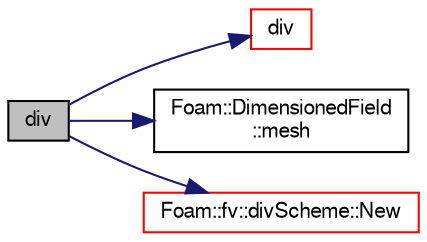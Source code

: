 digraph "div"
{
  bgcolor="transparent";
  edge [fontname="FreeSans",fontsize="10",labelfontname="FreeSans",labelfontsize="10"];
  node [fontname="FreeSans",fontsize="10",shape=record];
  rankdir="LR";
  Node9949 [label="div",height=0.2,width=0.4,color="black", fillcolor="grey75", style="filled", fontcolor="black"];
  Node9949 -> Node9950 [color="midnightblue",fontsize="10",style="solid",fontname="FreeSans"];
  Node9950 [label="div",height=0.2,width=0.4,color="red",URL="$a21134.html#a585533948ad80abfe589d920c641f251"];
  Node9949 -> Node9953 [color="midnightblue",fontsize="10",style="solid",fontname="FreeSans"];
  Node9953 [label="Foam::DimensionedField\l::mesh",height=0.2,width=0.4,color="black",URL="$a26390.html#a8f1110830348a1448a14ab5e3cf47e3b",tooltip="Return mesh. "];
  Node9949 -> Node10252 [color="midnightblue",fontsize="10",style="solid",fontname="FreeSans"];
  Node10252 [label="Foam::fv::divScheme::New",height=0.2,width=0.4,color="red",URL="$a22506.html#ad9e49ab1c22879be2f0d38c93b75b299",tooltip="Return a pointer to a new divScheme created on freestore. "];
}
